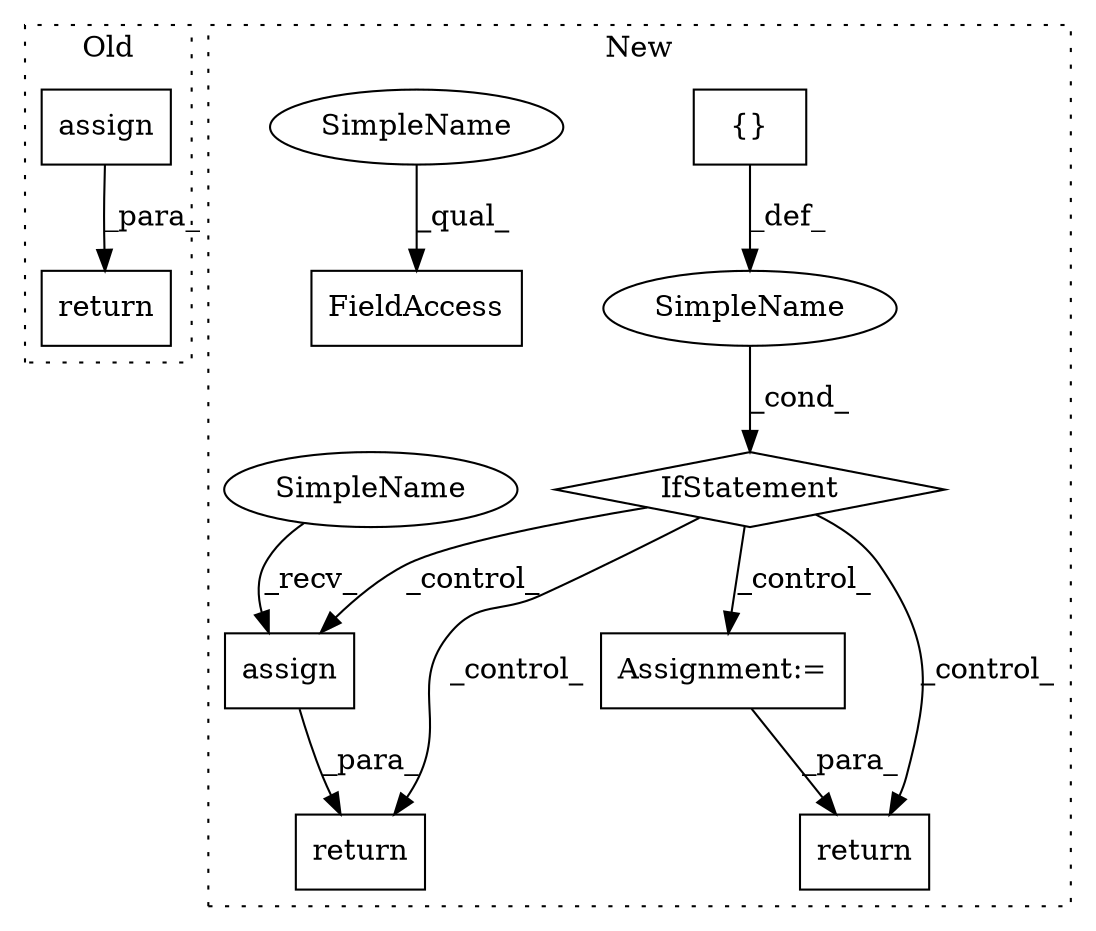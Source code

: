 digraph G {
subgraph cluster0 {
1 [label="assign" a="32" s="25632,25695" l="7,1" shape="box"];
7 [label="return" a="41" s="25547" l="7" shape="box"];
label = "Old";
style="dotted";
}
subgraph cluster1 {
2 [label="assign" a="32" s="25887,25938" l="7,1" shape="box"];
3 [label="IfStatement" a="25" s="24886,24929" l="8,2" shape="diamond"];
4 [label="SimpleName" a="42" s="" l="" shape="ellipse"];
5 [label="Assignment:=" a="7" s="24942" l="1" shape="box"];
6 [label="return" a="41" s="25876" l="7" shape="box"];
8 [label="{}" a="4" s="24915,24928" l="1,1" shape="box"];
9 [label="return" a="41" s="25010" l="7" shape="box"];
10 [label="FieldAccess" a="22" s="25894" l="8" shape="box"];
11 [label="SimpleName" a="42" s="25894" l="3" shape="ellipse"];
12 [label="SimpleName" a="42" s="25883" l="3" shape="ellipse"];
label = "New";
style="dotted";
}
1 -> 7 [label="_para_"];
2 -> 6 [label="_para_"];
3 -> 2 [label="_control_"];
3 -> 6 [label="_control_"];
3 -> 5 [label="_control_"];
3 -> 9 [label="_control_"];
4 -> 3 [label="_cond_"];
5 -> 9 [label="_para_"];
8 -> 4 [label="_def_"];
11 -> 10 [label="_qual_"];
12 -> 2 [label="_recv_"];
}